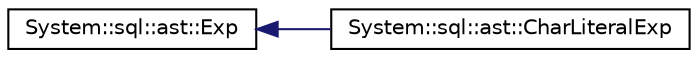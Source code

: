 digraph G
{
  edge [fontname="Helvetica",fontsize="10",labelfontname="Helvetica",labelfontsize="10"];
  node [fontname="Helvetica",fontsize="10",shape=record];
  rankdir="LR";
  Node1 [label="System::sql::ast::Exp",height=0.2,width=0.4,color="black", fillcolor="white", style="filled",URL="$class_system_1_1sql_1_1ast_1_1_exp.html"];
  Node1 -> Node2 [dir="back",color="midnightblue",fontsize="10",style="solid",fontname="Helvetica"];
  Node2 [label="System::sql::ast::CharLiteralExp",height=0.2,width=0.4,color="black", fillcolor="white", style="filled",URL="$class_system_1_1sql_1_1ast_1_1_char_literal_exp.html"];
}
